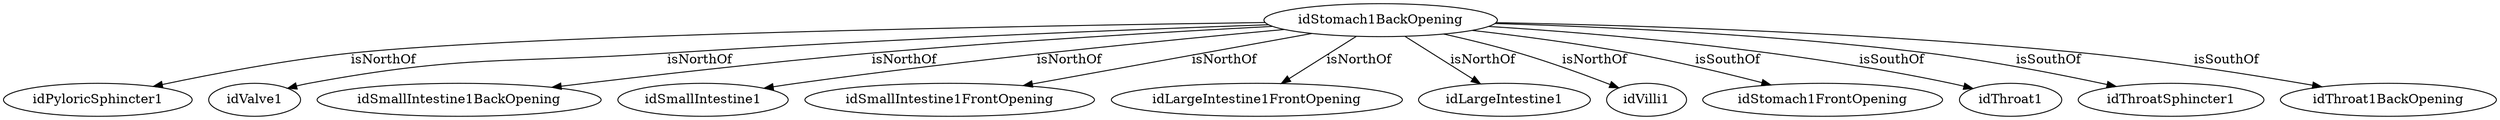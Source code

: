 strict digraph  {
idStomach1BackOpening [node_type=entity_node];
idPyloricSphincter1 [node_type=entity_node];
idValve1 [node_type=entity_node];
idSmallIntestine1BackOpening [node_type=entity_node];
idSmallIntestine1 [node_type=entity_node];
idSmallIntestine1FrontOpening [node_type=entity_node];
idLargeIntestine1FrontOpening [node_type=entity_node];
idLargeIntestine1 [node_type=entity_node];
idVilli1 [node_type=entity_node];
idStomach1FrontOpening [node_type=entity_node];
idThroat1 [node_type=entity_node];
idThroatSphincter1 [node_type=entity_node];
idThroat1BackOpening [node_type=entity_node];
idStomach1BackOpening -> idPyloricSphincter1  [edge_type=relationship, label=isNorthOf];
idStomach1BackOpening -> idValve1  [edge_type=relationship, label=isNorthOf];
idStomach1BackOpening -> idSmallIntestine1BackOpening  [edge_type=relationship, label=isNorthOf];
idStomach1BackOpening -> idSmallIntestine1  [edge_type=relationship, label=isNorthOf];
idStomach1BackOpening -> idSmallIntestine1FrontOpening  [edge_type=relationship, label=isNorthOf];
idStomach1BackOpening -> idLargeIntestine1FrontOpening  [edge_type=relationship, label=isNorthOf];
idStomach1BackOpening -> idLargeIntestine1  [edge_type=relationship, label=isNorthOf];
idStomach1BackOpening -> idVilli1  [edge_type=relationship, label=isNorthOf];
idStomach1BackOpening -> idStomach1FrontOpening  [edge_type=relationship, label=isSouthOf];
idStomach1BackOpening -> idThroat1  [edge_type=relationship, label=isSouthOf];
idStomach1BackOpening -> idThroatSphincter1  [edge_type=relationship, label=isSouthOf];
idStomach1BackOpening -> idThroat1BackOpening  [edge_type=relationship, label=isSouthOf];
}
